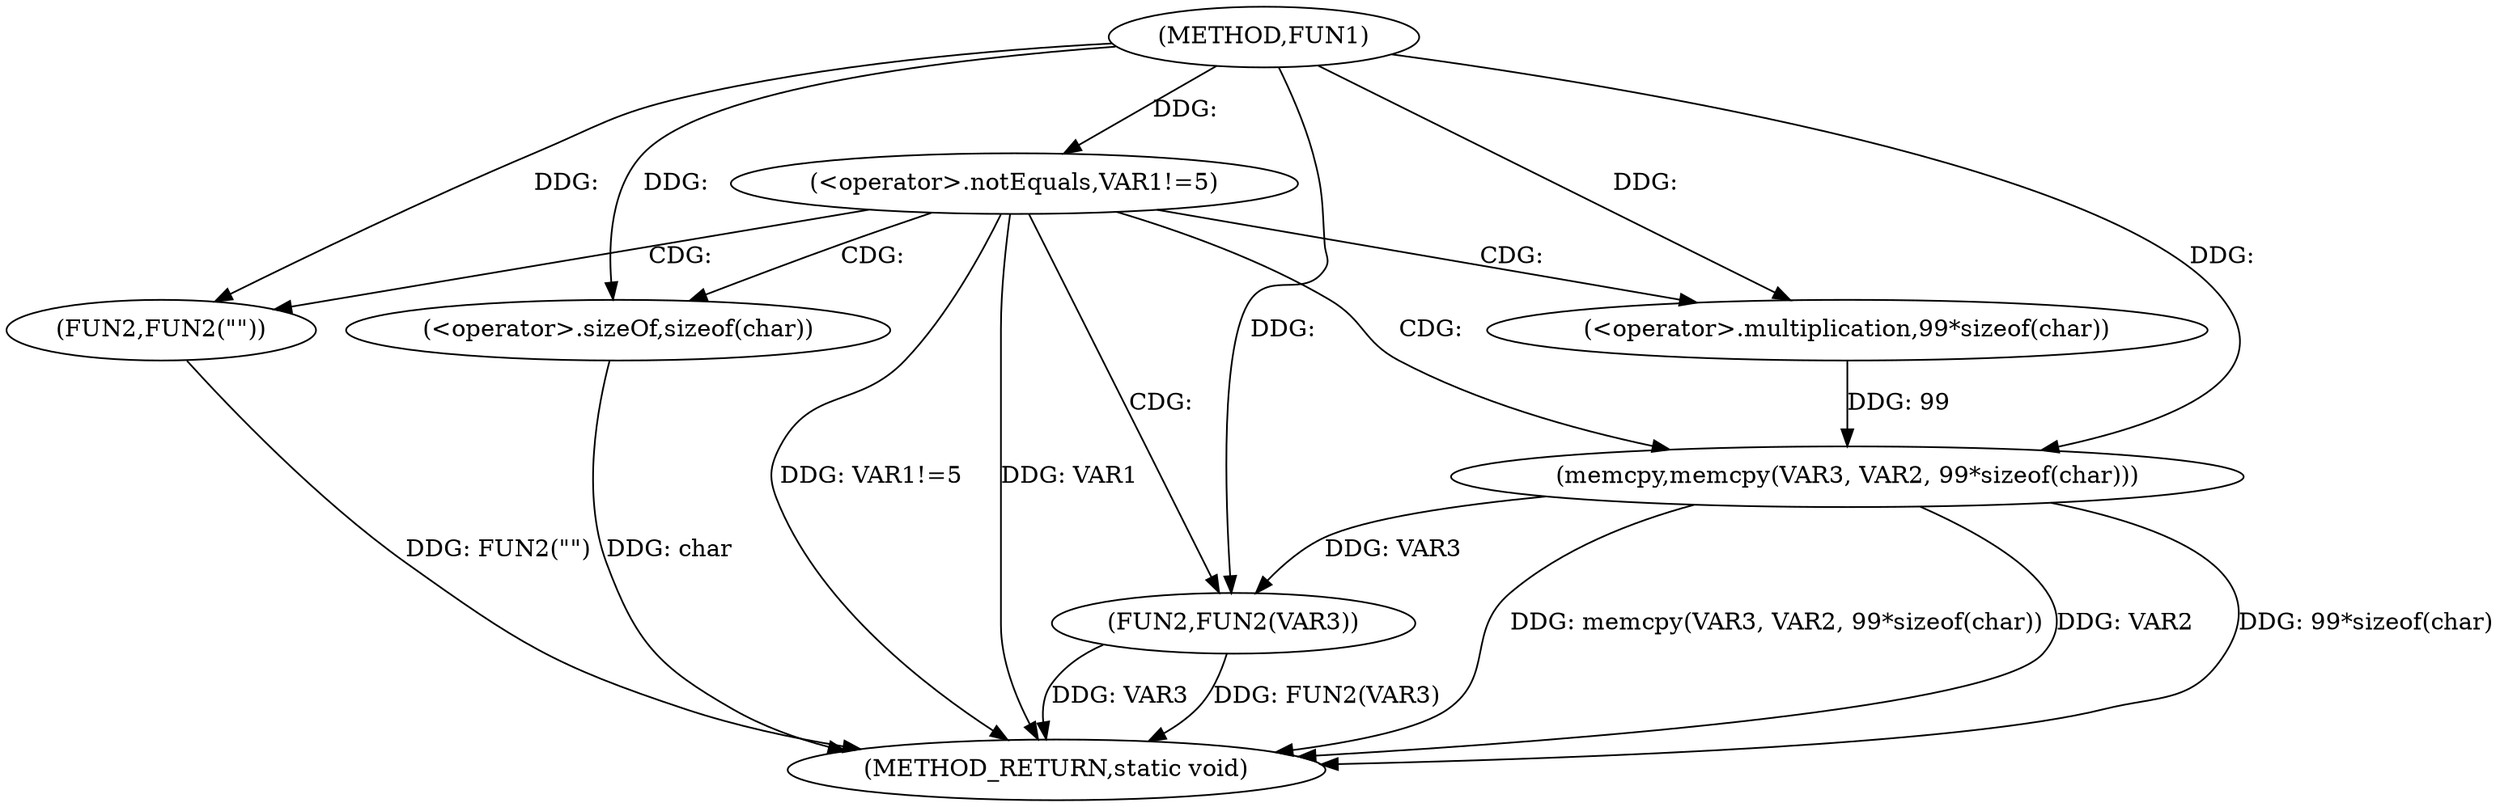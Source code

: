 digraph FUN1 {  
"1000100" [label = "(METHOD,FUN1)" ]
"1000123" [label = "(METHOD_RETURN,static void)" ]
"1000103" [label = "(<operator>.notEquals,VAR1!=5)" ]
"1000107" [label = "(FUN2,FUN2(\"\"))" ]
"1000114" [label = "(memcpy,memcpy(VAR3, VAR2, 99*sizeof(char)))" ]
"1000117" [label = "(<operator>.multiplication,99*sizeof(char))" ]
"1000119" [label = "(<operator>.sizeOf,sizeof(char))" ]
"1000121" [label = "(FUN2,FUN2(VAR3))" ]
  "1000114" -> "1000123"  [ label = "DDG: 99*sizeof(char)"] 
  "1000107" -> "1000123"  [ label = "DDG: FUN2(\"\")"] 
  "1000103" -> "1000123"  [ label = "DDG: VAR1"] 
  "1000114" -> "1000123"  [ label = "DDG: memcpy(VAR3, VAR2, 99*sizeof(char))"] 
  "1000103" -> "1000123"  [ label = "DDG: VAR1!=5"] 
  "1000121" -> "1000123"  [ label = "DDG: FUN2(VAR3)"] 
  "1000119" -> "1000123"  [ label = "DDG: char"] 
  "1000121" -> "1000123"  [ label = "DDG: VAR3"] 
  "1000114" -> "1000123"  [ label = "DDG: VAR2"] 
  "1000100" -> "1000103"  [ label = "DDG: "] 
  "1000100" -> "1000107"  [ label = "DDG: "] 
  "1000100" -> "1000114"  [ label = "DDG: "] 
  "1000117" -> "1000114"  [ label = "DDG: 99"] 
  "1000100" -> "1000117"  [ label = "DDG: "] 
  "1000100" -> "1000119"  [ label = "DDG: "] 
  "1000114" -> "1000121"  [ label = "DDG: VAR3"] 
  "1000100" -> "1000121"  [ label = "DDG: "] 
  "1000103" -> "1000121"  [ label = "CDG: "] 
  "1000103" -> "1000117"  [ label = "CDG: "] 
  "1000103" -> "1000107"  [ label = "CDG: "] 
  "1000103" -> "1000119"  [ label = "CDG: "] 
  "1000103" -> "1000114"  [ label = "CDG: "] 
}
